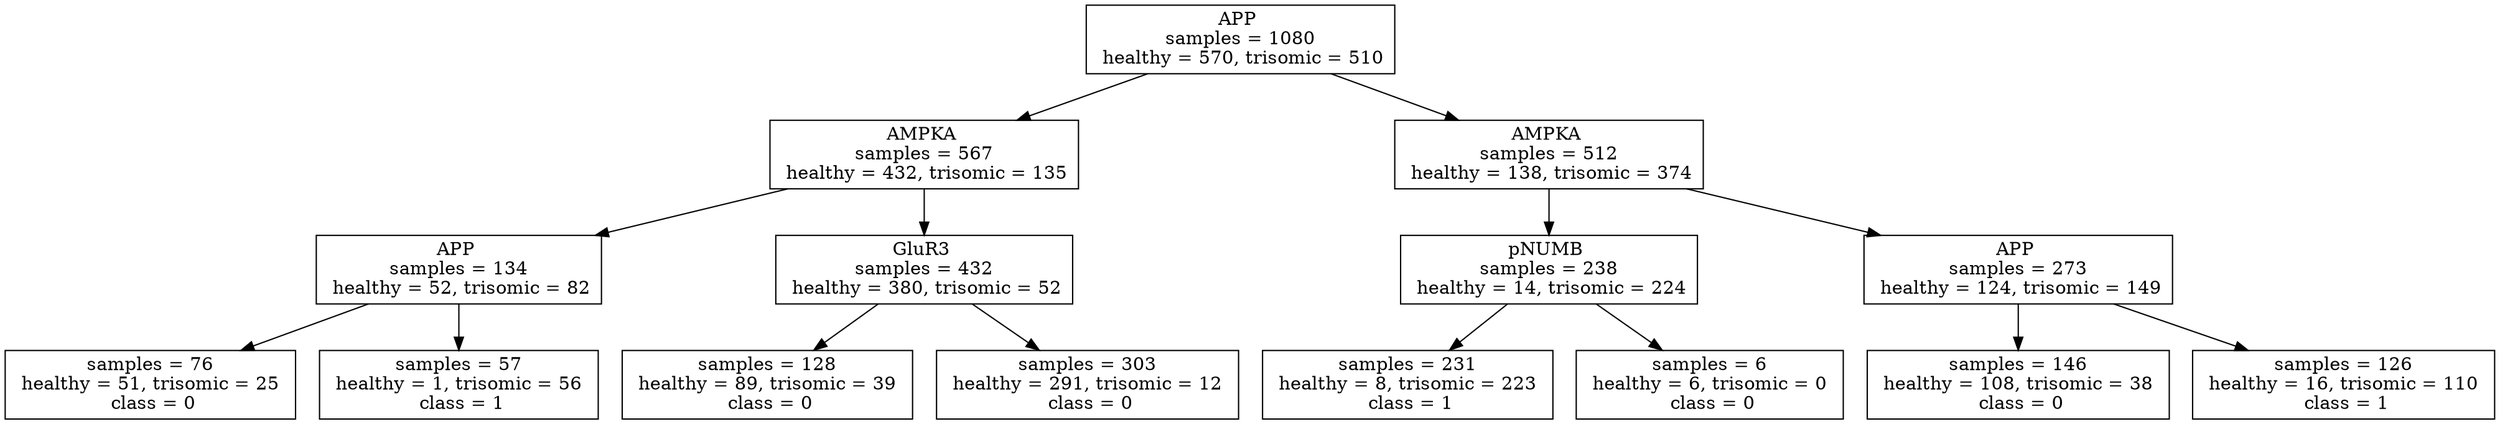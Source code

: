 digraph {
	node [shape=box]
	APP_1080 [label="APP 
 samples = 1080 
 healthy = 570, trisomic = 510"]
	node [shape=box]
	AMPKA_567 [label="AMPKA 
 samples = 567 
 healthy = 432, trisomic = 135"]
	APP_1080 -> AMPKA_567
	node [shape=box]
	APP_134 [label="APP 
 samples = 134 
 healthy = 52, trisomic = 82"]
	AMPKA_567 -> APP_134
	node [shape=box]
	APP_134m [label=" samples = 76 
 healthy = 51, trisomic = 25 
 class = 0"]
	APP_134 -> APP_134m
	node [shape=box]
	APP_134p [label=" samples = 57 
 healthy = 1, trisomic = 56 
 class = 1"]
	APP_134 -> APP_134p
	node [shape=box]
	GluR3_432 [label="GluR3 
 samples = 432 
 healthy = 380, trisomic = 52"]
	AMPKA_567 -> GluR3_432
	node [shape=box]
	GluR3_4324 [label=" samples = 128 
 healthy = 89, trisomic = 39 
 class = 0"]
	GluR3_432 -> GluR3_4324
	node [shape=box]
	GluR3_432g [label=" samples = 303 
 healthy = 291, trisomic = 12 
 class = 0"]
	GluR3_432 -> GluR3_432g
	node [shape=box]
	AMPKA_512 [label="AMPKA 
 samples = 512 
 healthy = 138, trisomic = 374"]
	APP_1080 -> AMPKA_512
	node [shape=box]
	pNUMB_238 [label="pNUMB 
 samples = 238 
 healthy = 14, trisomic = 224"]
	AMPKA_512 -> pNUMB_238
	node [shape=box]
	pNUMB_2388 [label=" samples = 231 
 healthy = 8, trisomic = 223 
 class = 1"]
	pNUMB_238 -> pNUMB_2388
	node [shape=box]
	pNUMB_238c [label=" samples = 6 
 healthy = 6, trisomic = 0 
 class = 0"]
	pNUMB_238 -> pNUMB_238c
	node [shape=box]
	APP_273 [label="APP 
 samples = 273 
 healthy = 124, trisomic = 149"]
	AMPKA_512 -> APP_273
	node [shape=box]
	APP_273x [label=" samples = 146 
 healthy = 108, trisomic = 38 
 class = 0"]
	APP_273 -> APP_273x
	node [shape=box]
	APP_273j [label=" samples = 126 
 healthy = 16, trisomic = 110 
 class = 1"]
	APP_273 -> APP_273j
}